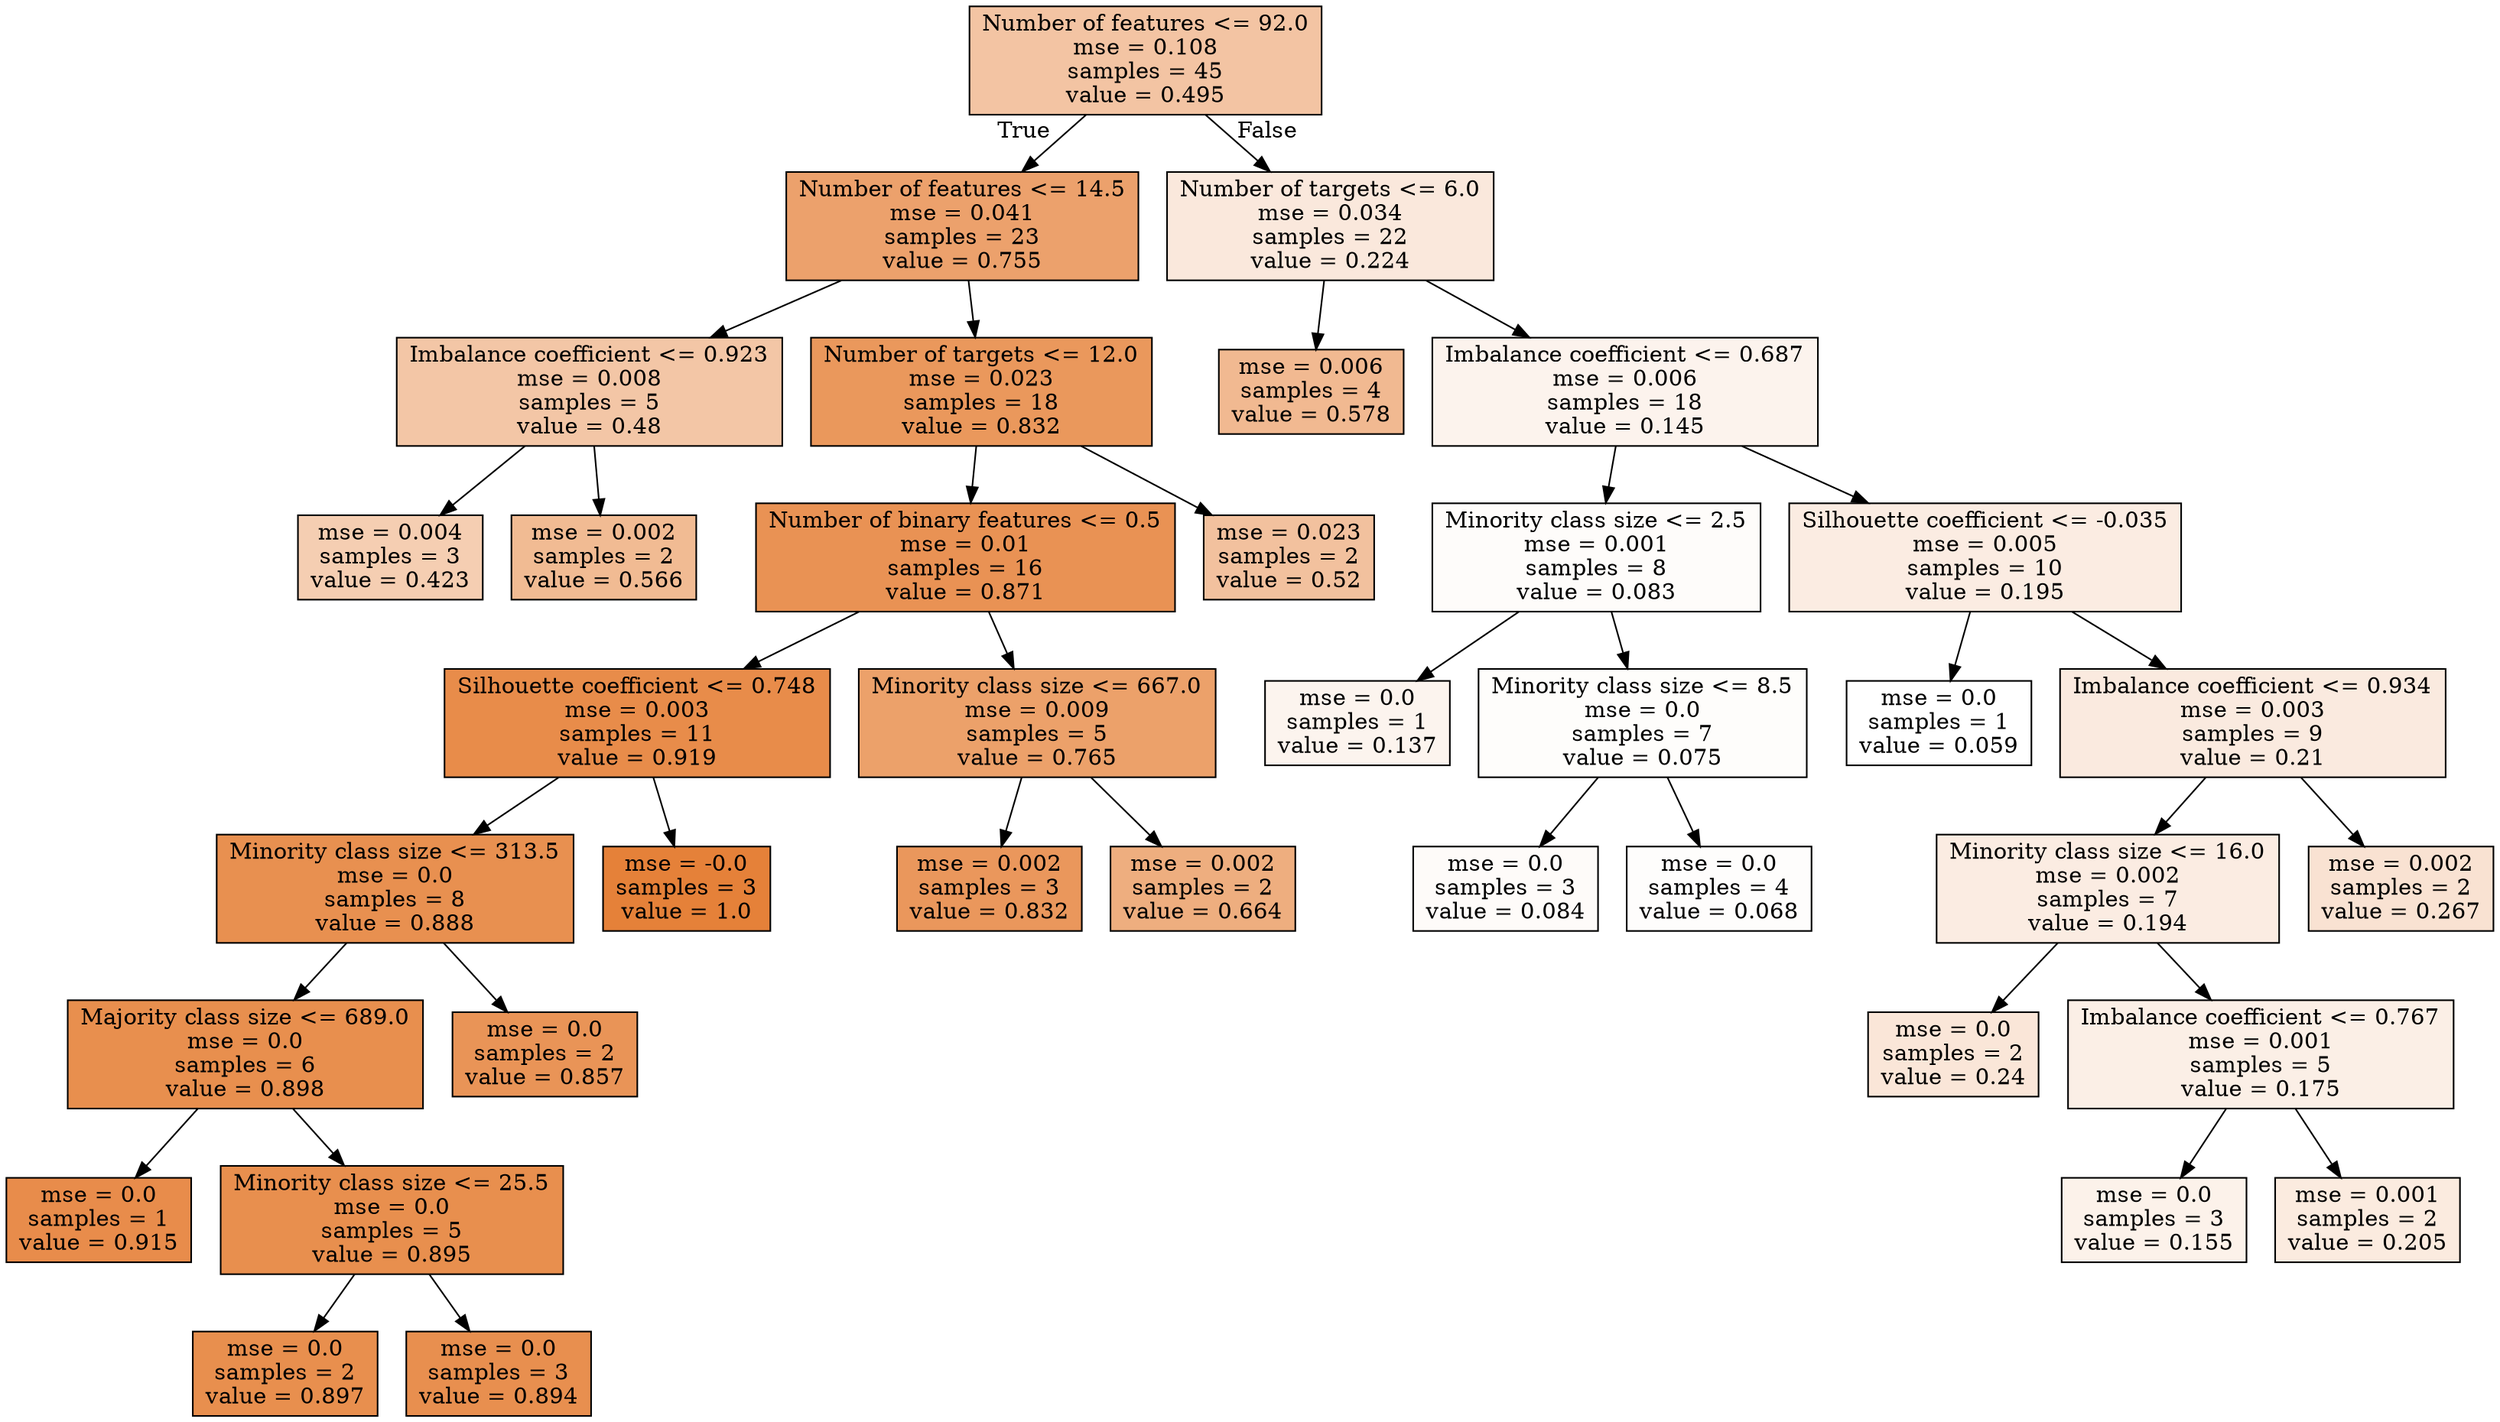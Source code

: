 digraph Tree {
node [shape=box, style="filled", color="black"] ;
0 [label="Number of features <= 92.0\nmse = 0.108\nsamples = 45\nvalue = 0.495", fillcolor="#e5813976"] ;
1 [label="Number of features <= 14.5\nmse = 0.041\nsamples = 23\nvalue = 0.755", fillcolor="#e58139bd"] ;
0 -> 1 [labeldistance=2.5, labelangle=45, headlabel="True"] ;
2 [label="Imbalance coefficient <= 0.923\nmse = 0.008\nsamples = 5\nvalue = 0.48", fillcolor="#e5813972"] ;
1 -> 2 ;
3 [label="mse = 0.004\nsamples = 3\nvalue = 0.423", fillcolor="#e5813963"] ;
2 -> 3 ;
4 [label="mse = 0.002\nsamples = 2\nvalue = 0.566", fillcolor="#e581398a"] ;
2 -> 4 ;
5 [label="Number of targets <= 12.0\nmse = 0.023\nsamples = 18\nvalue = 0.832", fillcolor="#e58139d1"] ;
1 -> 5 ;
6 [label="Number of binary features <= 0.5\nmse = 0.01\nsamples = 16\nvalue = 0.871", fillcolor="#e58139dc"] ;
5 -> 6 ;
7 [label="Silhouette coefficient <= 0.748\nmse = 0.003\nsamples = 11\nvalue = 0.919", fillcolor="#e58139e9"] ;
6 -> 7 ;
8 [label="Minority class size <= 313.5\nmse = 0.0\nsamples = 8\nvalue = 0.888", fillcolor="#e58139e1"] ;
7 -> 8 ;
9 [label="Majority class size <= 689.0\nmse = 0.0\nsamples = 6\nvalue = 0.898", fillcolor="#e58139e3"] ;
8 -> 9 ;
10 [label="mse = 0.0\nsamples = 1\nvalue = 0.915", fillcolor="#e58139e8"] ;
9 -> 10 ;
11 [label="Minority class size <= 25.5\nmse = 0.0\nsamples = 5\nvalue = 0.895", fillcolor="#e58139e3"] ;
9 -> 11 ;
12 [label="mse = 0.0\nsamples = 2\nvalue = 0.897", fillcolor="#e58139e3"] ;
11 -> 12 ;
13 [label="mse = 0.0\nsamples = 3\nvalue = 0.894", fillcolor="#e58139e2"] ;
11 -> 13 ;
14 [label="mse = 0.0\nsamples = 2\nvalue = 0.857", fillcolor="#e58139d8"] ;
8 -> 14 ;
15 [label="mse = -0.0\nsamples = 3\nvalue = 1.0", fillcolor="#e58139ff"] ;
7 -> 15 ;
16 [label="Minority class size <= 667.0\nmse = 0.009\nsamples = 5\nvalue = 0.765", fillcolor="#e58139bf"] ;
6 -> 16 ;
17 [label="mse = 0.002\nsamples = 3\nvalue = 0.832", fillcolor="#e58139d2"] ;
16 -> 17 ;
18 [label="mse = 0.002\nsamples = 2\nvalue = 0.664", fillcolor="#e58139a4"] ;
16 -> 18 ;
19 [label="mse = 0.023\nsamples = 2\nvalue = 0.52", fillcolor="#e581397d"] ;
5 -> 19 ;
20 [label="Number of targets <= 6.0\nmse = 0.034\nsamples = 22\nvalue = 0.224", fillcolor="#e581392d"] ;
0 -> 20 [labeldistance=2.5, labelangle=-45, headlabel="False"] ;
21 [label="mse = 0.006\nsamples = 4\nvalue = 0.578", fillcolor="#e581398d"] ;
20 -> 21 ;
22 [label="Imbalance coefficient <= 0.687\nmse = 0.006\nsamples = 18\nvalue = 0.145", fillcolor="#e5813917"] ;
20 -> 22 ;
23 [label="Minority class size <= 2.5\nmse = 0.001\nsamples = 8\nvalue = 0.083", fillcolor="#e5813906"] ;
22 -> 23 ;
24 [label="mse = 0.0\nsamples = 1\nvalue = 0.137", fillcolor="#e5813915"] ;
23 -> 24 ;
25 [label="Minority class size <= 8.5\nmse = 0.0\nsamples = 7\nvalue = 0.075", fillcolor="#e5813904"] ;
23 -> 25 ;
26 [label="mse = 0.0\nsamples = 3\nvalue = 0.084", fillcolor="#e5813907"] ;
25 -> 26 ;
27 [label="mse = 0.0\nsamples = 4\nvalue = 0.068", fillcolor="#e5813903"] ;
25 -> 27 ;
28 [label="Silhouette coefficient <= -0.035\nmse = 0.005\nsamples = 10\nvalue = 0.195", fillcolor="#e5813925"] ;
22 -> 28 ;
29 [label="mse = 0.0\nsamples = 1\nvalue = 0.059", fillcolor="#e5813900"] ;
28 -> 29 ;
30 [label="Imbalance coefficient <= 0.934\nmse = 0.003\nsamples = 9\nvalue = 0.21", fillcolor="#e5813929"] ;
28 -> 30 ;
31 [label="Minority class size <= 16.0\nmse = 0.002\nsamples = 7\nvalue = 0.194", fillcolor="#e5813925"] ;
30 -> 31 ;
32 [label="mse = 0.0\nsamples = 2\nvalue = 0.24", fillcolor="#e5813931"] ;
31 -> 32 ;
33 [label="Imbalance coefficient <= 0.767\nmse = 0.001\nsamples = 5\nvalue = 0.175", fillcolor="#e5813920"] ;
31 -> 33 ;
34 [label="mse = 0.0\nsamples = 3\nvalue = 0.155", fillcolor="#e581391a"] ;
33 -> 34 ;
35 [label="mse = 0.001\nsamples = 2\nvalue = 0.205", fillcolor="#e5813928"] ;
33 -> 35 ;
36 [label="mse = 0.002\nsamples = 2\nvalue = 0.267", fillcolor="#e5813939"] ;
30 -> 36 ;
}